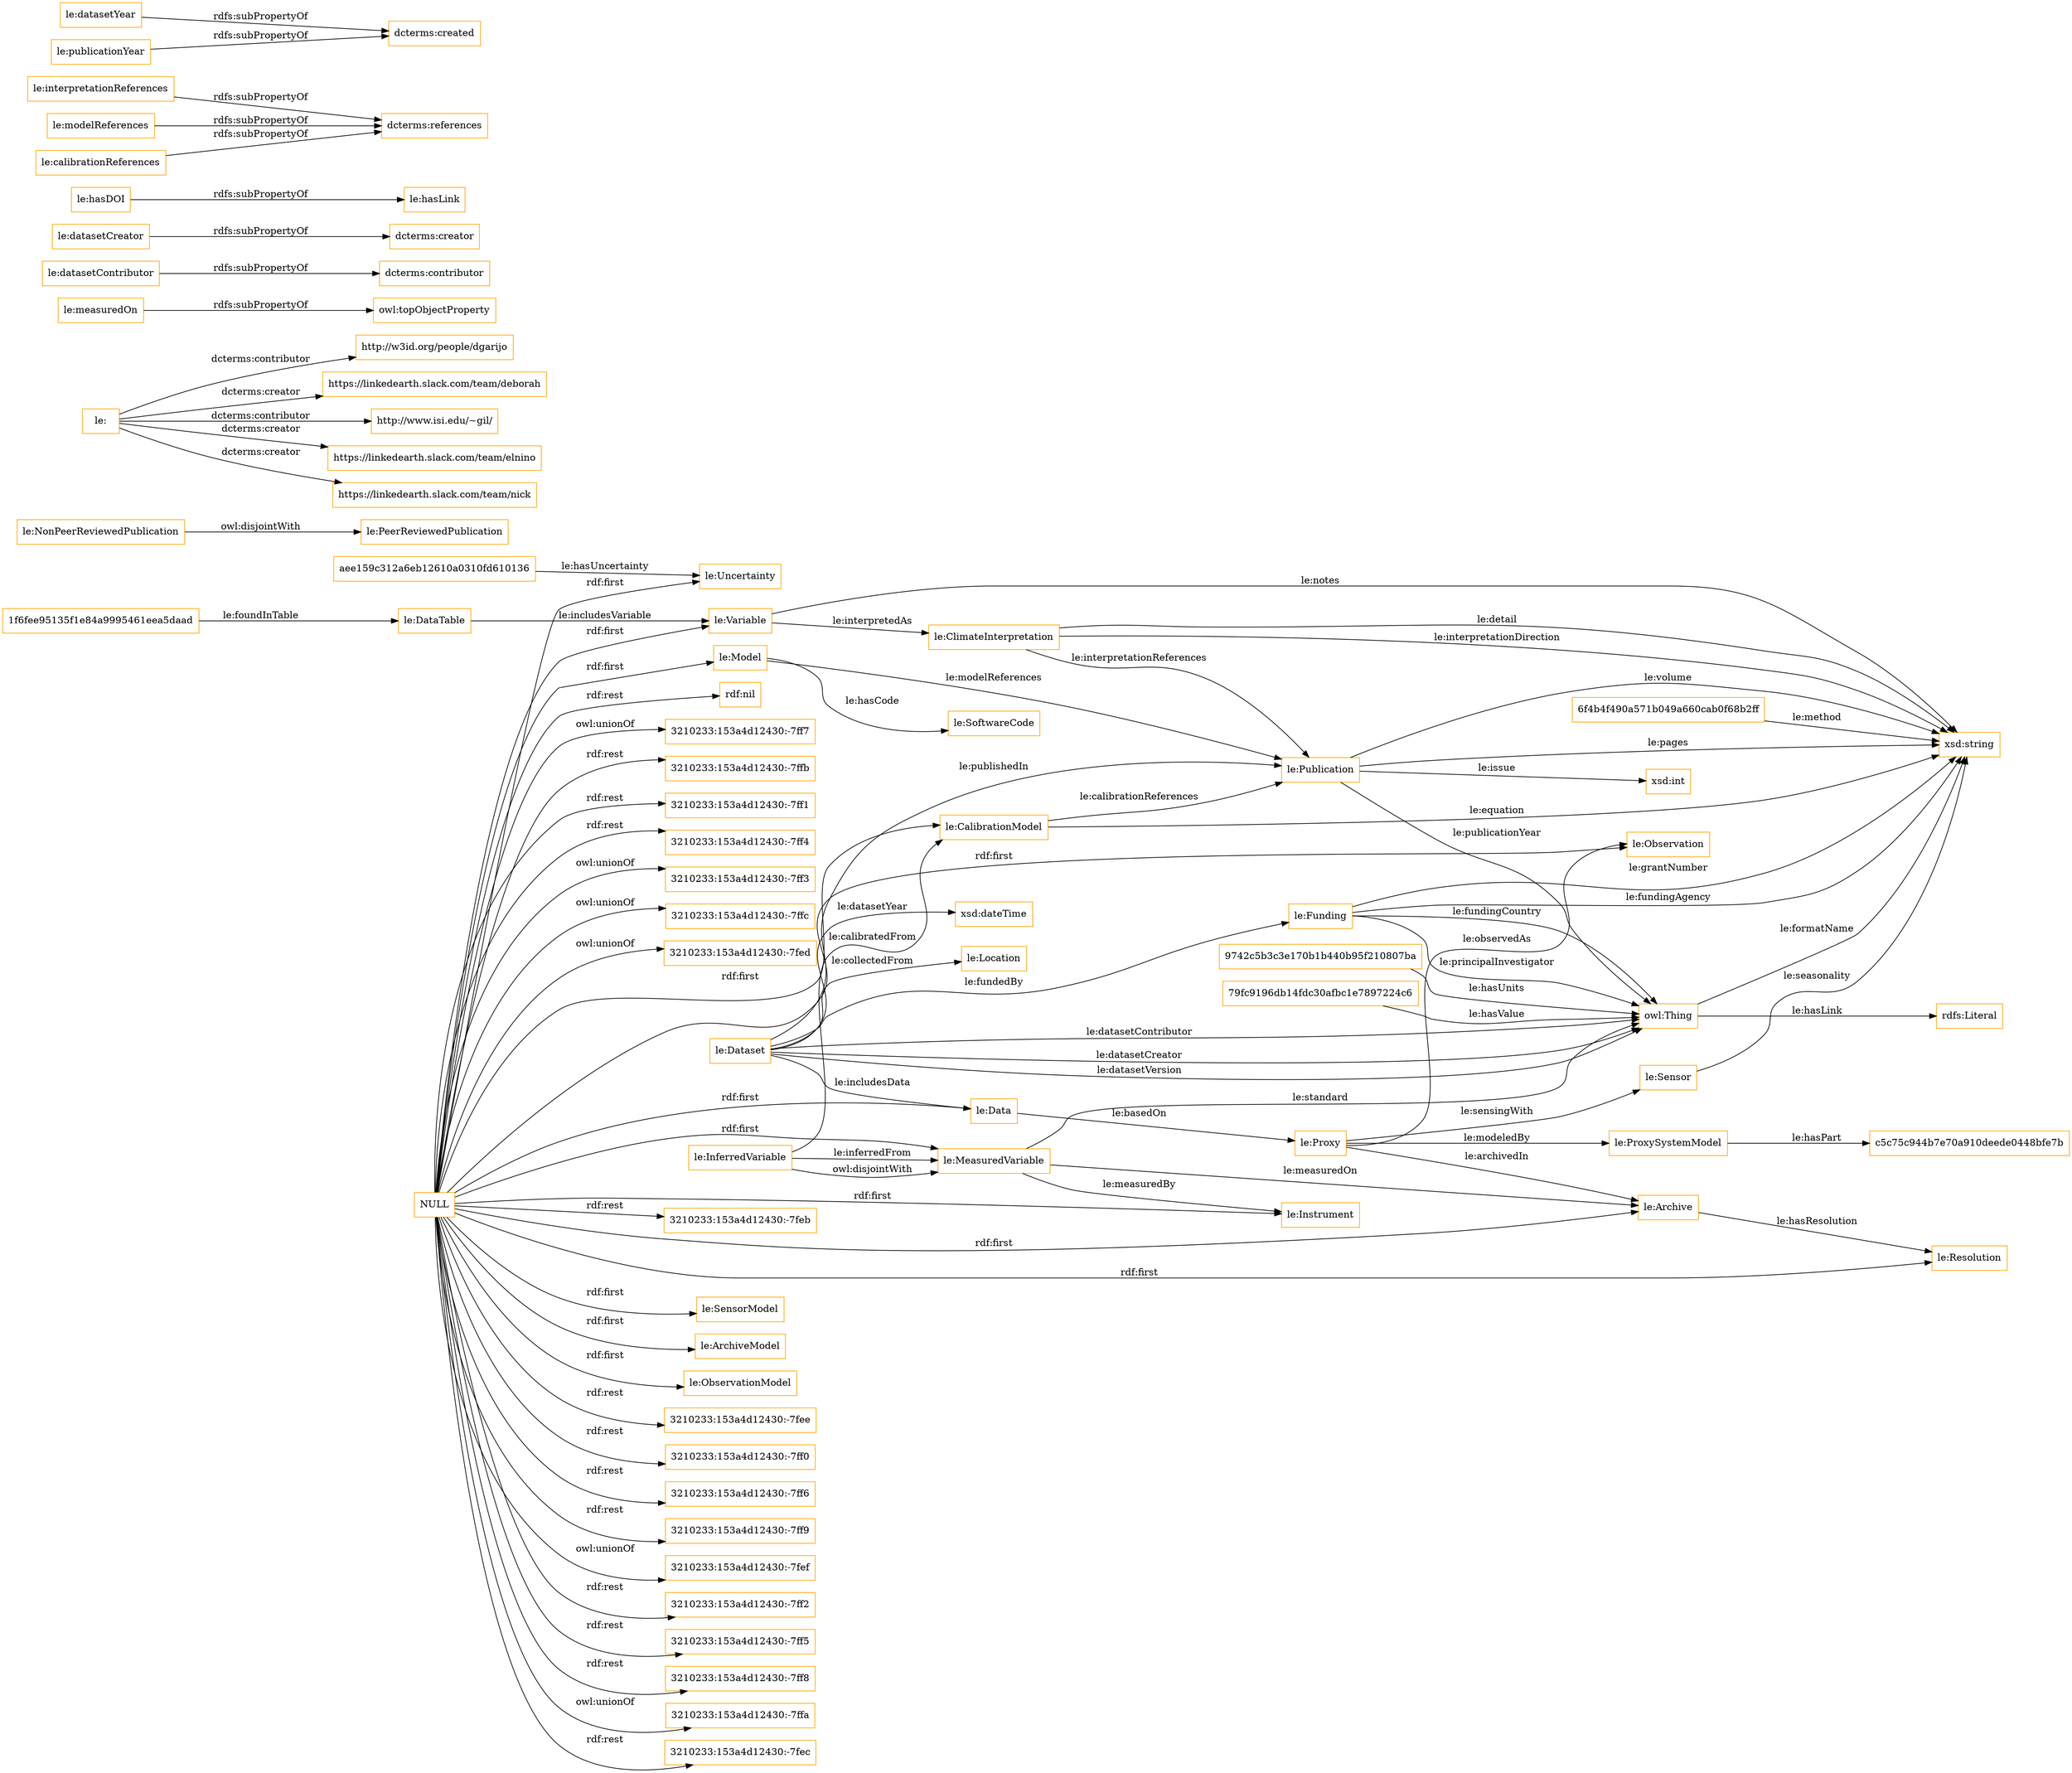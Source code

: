 digraph ar2dtool_diagram { 
rankdir=LR;
size="1501"
node [shape = rectangle, color="orange"]; "1f6fee95135f1e84a9995461eea5daad" "le:Sensor" "79fc9196db14fdc30afbc1e7897224c6" "le:Funding" "le:Resolution" "le:Dataset" "le:Publication" "le:DataTable" "aee159c312a6eb12610a0310fd610136" "9742c5b3c3e170b1b440b95f210807ba" "le:Model" "6f4b4f490a571b049a660cab0f68b2ff" "le:Data" "le:SensorModel" "le:Location" "le:InferredVariable" "le:CalibrationModel" "le:NonPeerReviewedPublication" "le:SoftwareCode" "le:ArchiveModel" "le:MeasuredVariable" "le:Proxy" "le:ProxySystemModel" "le:Instrument" "le:ObservationModel" "le:Uncertainty" "le:Observation" "le:ClimateInterpretation" "le:Variable" "le:Archive" "c5c75c944b7e70a910deede0448bfe7b" "le:PeerReviewedPublication" ; /*classes style*/
	"le:NonPeerReviewedPublication" -> "le:PeerReviewedPublication" [ label = "owl:disjointWith" ];
	"le:" -> "http://w3id.org/people/dgarijo" [ label = "dcterms:contributor" ];
	"le:" -> "https://linkedearth.slack.com/team/deborah" [ label = "dcterms:creator" ];
	"le:" -> "http://www.isi.edu/~gil/" [ label = "dcterms:contributor" ];
	"le:" -> "https://linkedearth.slack.com/team/elnino" [ label = "dcterms:creator" ];
	"le:" -> "https://linkedearth.slack.com/team/nick" [ label = "dcterms:creator" ];
	"le:measuredOn" -> "owl:topObjectProperty" [ label = "rdfs:subPropertyOf" ];
	"le:datasetContributor" -> "dcterms:contributor" [ label = "rdfs:subPropertyOf" ];
	"le:datasetCreator" -> "dcterms:creator" [ label = "rdfs:subPropertyOf" ];
	"le:hasDOI" -> "le:hasLink" [ label = "rdfs:subPropertyOf" ];
	"le:interpretationReferences" -> "dcterms:references" [ label = "rdfs:subPropertyOf" ];
	"le:modelReferences" -> "dcterms:references" [ label = "rdfs:subPropertyOf" ];
	"le:calibrationReferences" -> "dcterms:references" [ label = "rdfs:subPropertyOf" ];
	"NULL" -> "3210233:153a4d12430:-7ff0" [ label = "rdf:rest" ];
	"NULL" -> "3210233:153a4d12430:-7ff6" [ label = "rdf:rest" ];
	"NULL" -> "3210233:153a4d12430:-7ff9" [ label = "rdf:rest" ];
	"NULL" -> "le:Instrument" [ label = "rdf:first" ];
	"NULL" -> "le:SensorModel" [ label = "rdf:first" ];
	"NULL" -> "3210233:153a4d12430:-7fef" [ label = "owl:unionOf" ];
	"NULL" -> "le:CalibrationModel" [ label = "rdf:first" ];
	"NULL" -> "le:Archive" [ label = "rdf:first" ];
	"NULL" -> "le:ObservationModel" [ label = "rdf:first" ];
	"NULL" -> "3210233:153a4d12430:-7ff2" [ label = "rdf:rest" ];
	"NULL" -> "3210233:153a4d12430:-7ff5" [ label = "rdf:rest" ];
	"NULL" -> "3210233:153a4d12430:-7ff8" [ label = "rdf:rest" ];
	"NULL" -> "le:Variable" [ label = "rdf:first" ];
	"NULL" -> "3210233:153a4d12430:-7ffa" [ label = "owl:unionOf" ];
	"NULL" -> "3210233:153a4d12430:-7fec" [ label = "rdf:rest" ];
	"NULL" -> "le:Uncertainty" [ label = "rdf:first" ];
	"NULL" -> "rdf:nil" [ label = "rdf:rest" ];
	"NULL" -> "3210233:153a4d12430:-7ff7" [ label = "owl:unionOf" ];
	"NULL" -> "3210233:153a4d12430:-7ffb" [ label = "rdf:rest" ];
	"NULL" -> "3210233:153a4d12430:-7ff1" [ label = "rdf:rest" ];
	"NULL" -> "3210233:153a4d12430:-7ff4" [ label = "rdf:rest" ];
	"NULL" -> "3210233:153a4d12430:-7ff3" [ label = "owl:unionOf" ];
	"NULL" -> "le:Data" [ label = "rdf:first" ];
	"NULL" -> "3210233:153a4d12430:-7ffc" [ label = "owl:unionOf" ];
	"NULL" -> "3210233:153a4d12430:-7fed" [ label = "owl:unionOf" ];
	"NULL" -> "le:MeasuredVariable" [ label = "rdf:first" ];
	"NULL" -> "3210233:153a4d12430:-7feb" [ label = "rdf:rest" ];
	"NULL" -> "3210233:153a4d12430:-7fee" [ label = "rdf:rest" ];
	"NULL" -> "le:Model" [ label = "rdf:first" ];
	"NULL" -> "le:Observation" [ label = "rdf:first" ];
	"NULL" -> "le:Resolution" [ label = "rdf:first" ];
	"NULL" -> "le:ArchiveModel" [ label = "rdf:first" ];
	"le:datasetYear" -> "dcterms:created" [ label = "rdfs:subPropertyOf" ];
	"le:publicationYear" -> "dcterms:created" [ label = "rdfs:subPropertyOf" ];
	"le:InferredVariable" -> "le:MeasuredVariable" [ label = "owl:disjointWith" ];
	"le:CalibrationModel" -> "le:Publication" [ label = "le:calibrationReferences" ];
	"le:Dataset" -> "le:Funding" [ label = "le:fundedBy" ];
	"le:Funding" -> "owl:Thing" [ label = "le:fundingCountry" ];
	"le:Dataset" -> "le:Location" [ label = "le:collectedFrom" ];
	"le:Dataset" -> "owl:Thing" [ label = "le:datasetCreator" ];
	"le:Publication" -> "owl:Thing" [ label = "le:publicationYear" ];
	"le:Variable" -> "xsd:string" [ label = "le:notes" ];
	"owl:Thing" -> "rdfs:Literal" [ label = "le:hasLink" ];
	"le:Dataset" -> "owl:Thing" [ label = "le:datasetContributor" ];
	"le:Proxy" -> "le:Archive" [ label = "le:archivedIn" ];
	"owl:Thing" -> "xsd:string" [ label = "le:formatName" ];
	"le:Funding" -> "xsd:string" [ label = "le:grantNumber" ];
	"6f4b4f490a571b049a660cab0f68b2ff" -> "xsd:string" [ label = "le:method" ];
	"le:ProxySystemModel" -> "c5c75c944b7e70a910deede0448bfe7b" [ label = "le:hasPart" ];
	"le:Dataset" -> "le:Publication" [ label = "le:publishedIn" ];
	"1f6fee95135f1e84a9995461eea5daad" -> "le:DataTable" [ label = "le:foundInTable" ];
	"le:Publication" -> "xsd:int" [ label = "le:issue" ];
	"le:InferredVariable" -> "le:CalibrationModel" [ label = "le:calibratedFrom" ];
	"le:Funding" -> "owl:Thing" [ label = "le:principalInvestigator" ];
	"le:Dataset" -> "xsd:dateTime" [ label = "le:datasetYear" ];
	"le:DataTable" -> "le:Variable" [ label = "le:includesVariable" ];
	"le:Proxy" -> "le:Observation" [ label = "le:observedAs" ];
	"le:CalibrationModel" -> "xsd:string" [ label = "le:equation" ];
	"le:MeasuredVariable" -> "le:Instrument" [ label = "le:measuredBy" ];
	"le:Funding" -> "xsd:string" [ label = "le:fundingAgency" ];
	"le:Proxy" -> "le:ProxySystemModel" [ label = "le:modeledBy" ];
	"le:Archive" -> "le:Resolution" [ label = "le:hasResolution" ];
	"le:ClimateInterpretation" -> "xsd:string" [ label = "le:interpretationDirection" ];
	"le:Model" -> "le:Publication" [ label = "le:modelReferences" ];
	"le:MeasuredVariable" -> "owl:Thing" [ label = "le:standard" ];
	"le:Publication" -> "xsd:string" [ label = "le:pages" ];
	"aee159c312a6eb12610a0310fd610136" -> "le:Uncertainty" [ label = "le:hasUncertainty" ];
	"le:Sensor" -> "xsd:string" [ label = "le:seasonality" ];
	"le:InferredVariable" -> "le:MeasuredVariable" [ label = "le:inferredFrom" ];
	"9742c5b3c3e170b1b440b95f210807ba" -> "owl:Thing" [ label = "le:hasUnits" ];
	"le:Data" -> "le:Proxy" [ label = "le:basedOn" ];
	"le:Proxy" -> "le:Sensor" [ label = "le:sensingWith" ];
	"le:ClimateInterpretation" -> "xsd:string" [ label = "le:detail" ];
	"le:Publication" -> "xsd:string" [ label = "le:volume" ];
	"le:MeasuredVariable" -> "le:Archive" [ label = "le:measuredOn" ];
	"le:Dataset" -> "le:Data" [ label = "le:includesData" ];
	"le:Model" -> "le:SoftwareCode" [ label = "le:hasCode" ];
	"79fc9196db14fdc30afbc1e7897224c6" -> "owl:Thing" [ label = "le:hasValue" ];
	"le:Dataset" -> "owl:Thing" [ label = "le:datasetVersion" ];
	"le:ClimateInterpretation" -> "le:Publication" [ label = "le:interpretationReferences" ];
	"le:Variable" -> "le:ClimateInterpretation" [ label = "le:interpretedAs" ];

}
